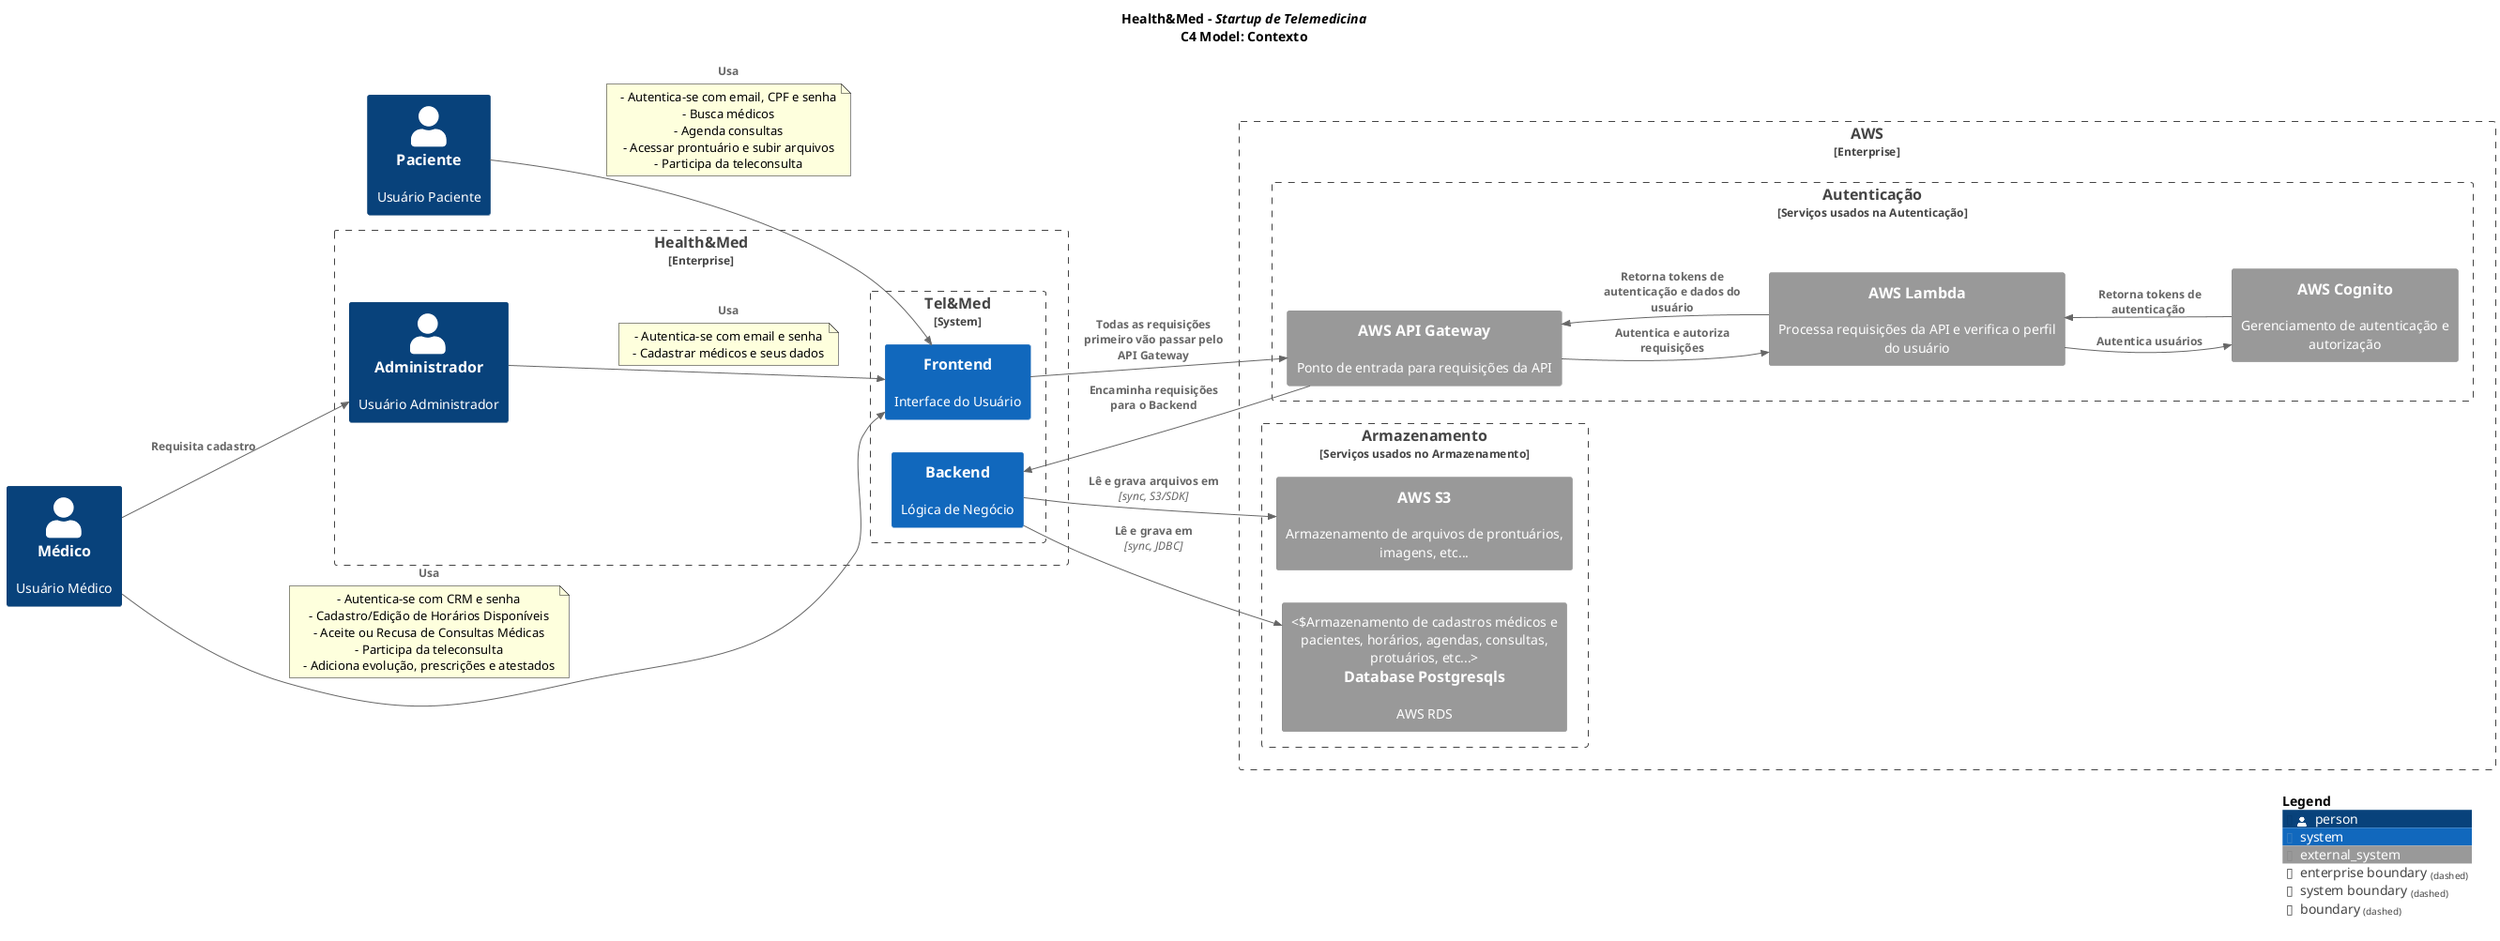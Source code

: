 @startuml C4_Context

!include <C4/C4_Context>


skinparam wrapWidth 300
LAYOUT_LANDSCAPE()


title
<b>Health&Med</b> - <i>Startup de Telemedicina</i>
C4 Model: Contexto
end title

'atores
Person(patient, "Paciente", "Usuário Paciente")
Person(doctor, "Médico", "Usuário Médico")

'sistemas e containers
Enterprise_Boundary(healthmed, "Health&Med", "Startup de Telemedicina") {
    Person(admin, "Administrador", "Usuário Administrador")
    
    System_Boundary(telemed, "Tel&Med", "Telemedicina") {
        System(frontend, "Frontend", "Interface do Usuário")
        System(backend_api, "Backend", "Lógica de Negócio")
    }
}

Rel(doctor, admin, "Requisita cadastro")

Rel(admin, frontend, "Usa")
note on link
  - Autentica-se com email e senha
  - Cadastrar médicos e seus dados
end note

Rel(doctor, frontend, "Usa")
note on link
  - Autentica-se com CRM e senha
  - Cadastro/Edição de Horários Disponíveis
  - Aceite ou Recusa de Consultas Médicas
  - Participa da teleconsulta
  - Adiciona evolução, prescrições e atestados
end note


Rel(patient, frontend, "Usa")
note on link
  - Autentica-se com email, CPF e senha
  - Busca médicos
  - Agenda consultas
  - Acessar prontuário e subir arquivos
  - Participa da teleconsulta
end note



'autenticação
Enterprise_Boundary(aws, "AWS", "Amazon Web Services") {
    Boundary(authentication, "Autenticação", "Serviços usados na Autenticação") {
        System_Ext(apiGateway, "AWS API Gateway", "Ponto de entrada para requisições da API")
        System_Ext(cognito, "AWS Cognito", "Gerenciamento de autenticação e autorização")
        System_Ext(lambda, "AWS Lambda", "Processa requisições da API e verifica o perfil do usuário")
    }

    Boundary(storage, "Armazenamento", "Serviços usados no Armazenamento") {
        System_Ext(s3, "AWS S3", "Armazenamento de arquivos de prontuários, imagens, etc...")
        System_Ext(database, "Database Postgresqls","AWS RDS", "Armazenamento de cadastros médicos e pacientes, horários, agendas, consultas, protuários, etc...")
    }
}

Rel(backend_api, database, "Lê e grava em", "sync, JDBC")
Rel(backend_api, s3, "Lê e grava arquivos em", "sync, S3/SDK")

'autenticação relacionamentos
Rel(apiGateway, lambda, "Autentica e autoriza requisições")
Rel_Back(apiGateway, lambda, "Retorna tokens de autenticação e dados do usuário")
Rel(lambda, cognito, " Autentica usuários")
Rel_Back(lambda, cognito, " Retorna tokens de autenticação")
Rel(frontend, apiGateway, "Todas as requisições primeiro vão passar pelo API Gateway")
Rel(apiGateway, backend_api, "Encaminha requisições para o Backend")



SHOW_LEGEND()

@enduml